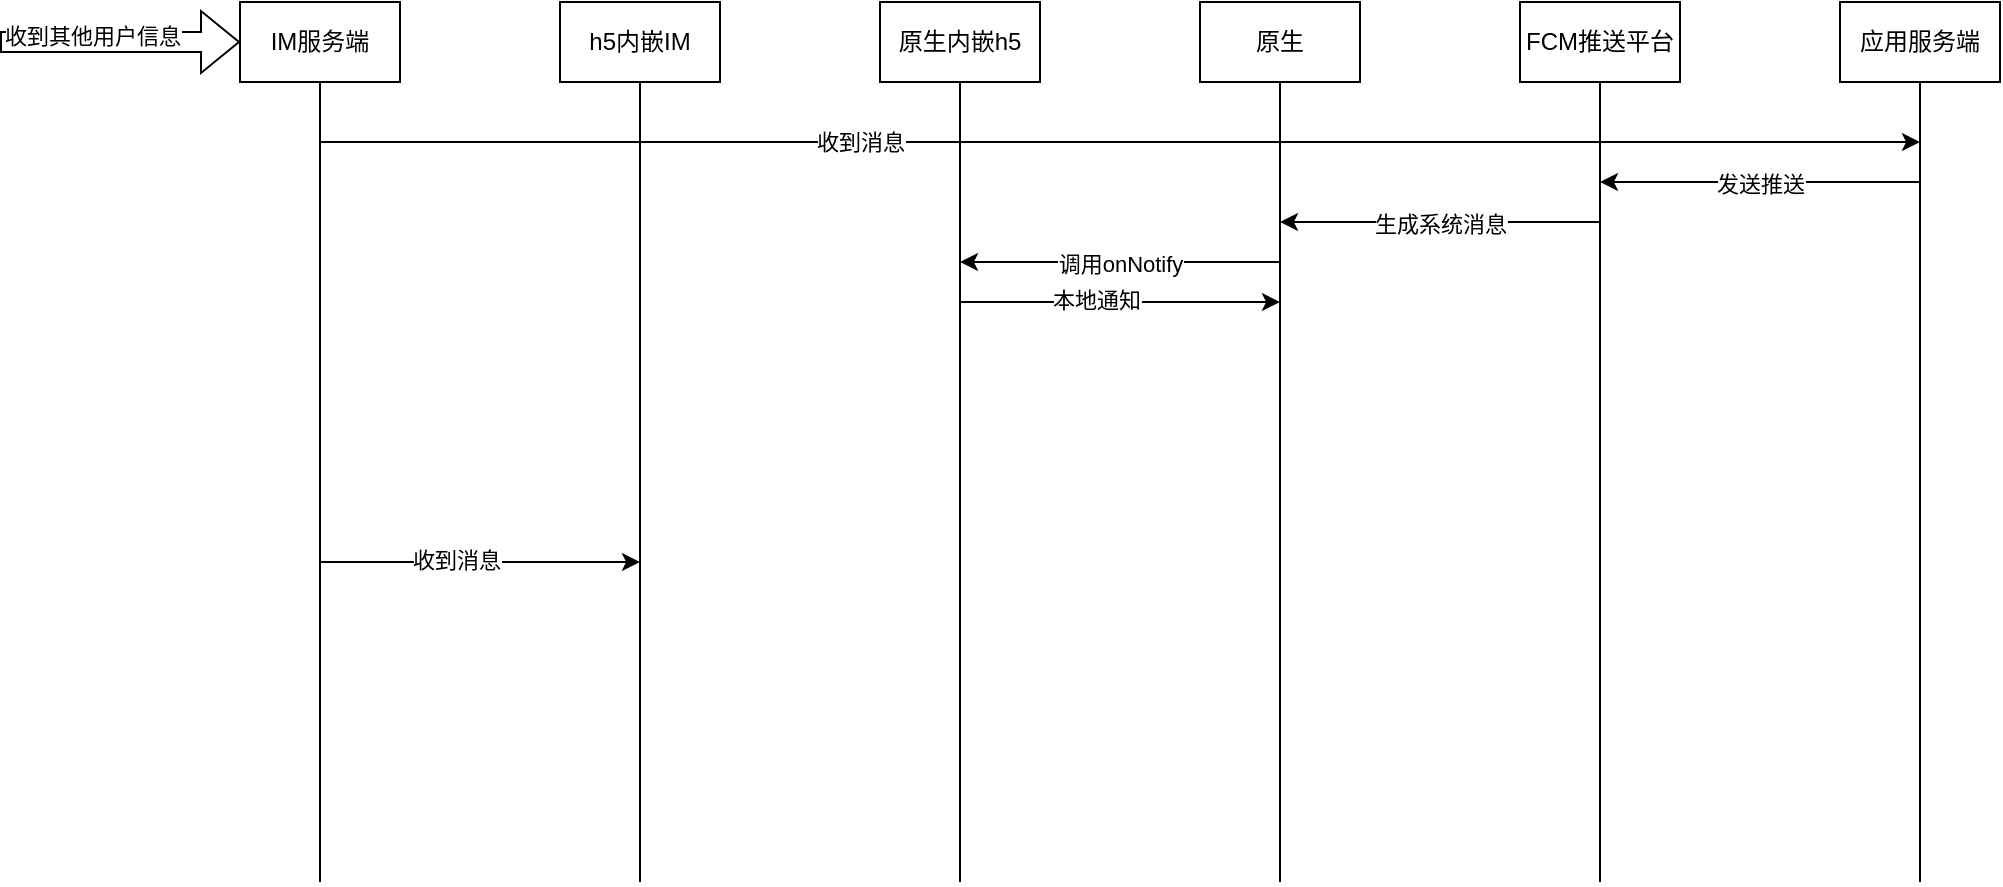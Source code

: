 <mxfile version="25.0.3">
  <diagram name="第 1 页" id="NaCbn9TEH_h5Mn4dILMo">
    <mxGraphModel dx="2099" dy="743" grid="1" gridSize="10" guides="1" tooltips="1" connect="1" arrows="1" fold="1" page="1" pageScale="1" pageWidth="827" pageHeight="1169" math="0" shadow="0">
      <root>
        <mxCell id="0" />
        <mxCell id="1" parent="0" />
        <mxCell id="oKtfZRa2K4ia3sEcUGn5-4" value="" style="group" parent="1" vertex="1" connectable="0">
          <mxGeometry x="440" y="80" width="80" height="440" as="geometry" />
        </mxCell>
        <mxCell id="oKtfZRa2K4ia3sEcUGn5-1" value="原生" style="rounded=0;whiteSpace=wrap;html=1;" parent="oKtfZRa2K4ia3sEcUGn5-4" vertex="1">
          <mxGeometry width="80" height="40" as="geometry" />
        </mxCell>
        <mxCell id="oKtfZRa2K4ia3sEcUGn5-3" value="" style="endArrow=none;html=1;rounded=0;entryX=0.5;entryY=1;entryDx=0;entryDy=0;" parent="oKtfZRa2K4ia3sEcUGn5-4" target="oKtfZRa2K4ia3sEcUGn5-1" edge="1">
          <mxGeometry width="50" height="50" relative="1" as="geometry">
            <mxPoint x="40" y="440" as="sourcePoint" />
            <mxPoint x="320" y="190" as="targetPoint" />
          </mxGeometry>
        </mxCell>
        <mxCell id="oKtfZRa2K4ia3sEcUGn5-5" value="" style="group" parent="1" vertex="1" connectable="0">
          <mxGeometry x="280" y="80" width="80" height="440" as="geometry" />
        </mxCell>
        <mxCell id="oKtfZRa2K4ia3sEcUGn5-6" value="原生内嵌h5" style="rounded=0;whiteSpace=wrap;html=1;" parent="oKtfZRa2K4ia3sEcUGn5-5" vertex="1">
          <mxGeometry width="80" height="40" as="geometry" />
        </mxCell>
        <mxCell id="oKtfZRa2K4ia3sEcUGn5-7" value="" style="endArrow=none;html=1;rounded=0;entryX=0.5;entryY=1;entryDx=0;entryDy=0;" parent="oKtfZRa2K4ia3sEcUGn5-5" target="oKtfZRa2K4ia3sEcUGn5-6" edge="1">
          <mxGeometry width="50" height="50" relative="1" as="geometry">
            <mxPoint x="40" y="440" as="sourcePoint" />
            <mxPoint x="320" y="190" as="targetPoint" />
          </mxGeometry>
        </mxCell>
        <mxCell id="pdDL_CSuWHw4D4F-IhAH-1" value="" style="endArrow=classic;html=1;rounded=0;" edge="1" parent="oKtfZRa2K4ia3sEcUGn5-5">
          <mxGeometry width="50" height="50" relative="1" as="geometry">
            <mxPoint x="200" y="130" as="sourcePoint" />
            <mxPoint x="40" y="130" as="targetPoint" />
          </mxGeometry>
        </mxCell>
        <mxCell id="pdDL_CSuWHw4D4F-IhAH-2" value="调用onNotify" style="edgeLabel;html=1;align=center;verticalAlign=middle;resizable=0;points=[];" vertex="1" connectable="0" parent="pdDL_CSuWHw4D4F-IhAH-1">
          <mxGeometry x="-0.15" y="1" relative="1" as="geometry">
            <mxPoint x="-12" as="offset" />
          </mxGeometry>
        </mxCell>
        <mxCell id="oKtfZRa2K4ia3sEcUGn5-8" value="" style="group" parent="1" vertex="1" connectable="0">
          <mxGeometry x="120" y="80" width="80" height="440" as="geometry" />
        </mxCell>
        <mxCell id="oKtfZRa2K4ia3sEcUGn5-9" value="h5内嵌IM" style="rounded=0;whiteSpace=wrap;html=1;" parent="oKtfZRa2K4ia3sEcUGn5-8" vertex="1">
          <mxGeometry width="80" height="40" as="geometry" />
        </mxCell>
        <mxCell id="oKtfZRa2K4ia3sEcUGn5-10" value="" style="endArrow=none;html=1;rounded=0;entryX=0.5;entryY=1;entryDx=0;entryDy=0;" parent="oKtfZRa2K4ia3sEcUGn5-8" target="oKtfZRa2K4ia3sEcUGn5-9" edge="1">
          <mxGeometry width="50" height="50" relative="1" as="geometry">
            <mxPoint x="40" y="440" as="sourcePoint" />
            <mxPoint x="320" y="190" as="targetPoint" />
          </mxGeometry>
        </mxCell>
        <mxCell id="oKtfZRa2K4ia3sEcUGn5-12" value="" style="group" parent="1" vertex="1" connectable="0">
          <mxGeometry x="600" y="80" width="80" height="440" as="geometry" />
        </mxCell>
        <mxCell id="oKtfZRa2K4ia3sEcUGn5-13" value="FCM推送平台" style="rounded=0;whiteSpace=wrap;html=1;" parent="oKtfZRa2K4ia3sEcUGn5-12" vertex="1">
          <mxGeometry width="80" height="40" as="geometry" />
        </mxCell>
        <mxCell id="oKtfZRa2K4ia3sEcUGn5-14" value="" style="endArrow=none;html=1;rounded=0;entryX=0.5;entryY=1;entryDx=0;entryDy=0;" parent="oKtfZRa2K4ia3sEcUGn5-12" target="oKtfZRa2K4ia3sEcUGn5-13" edge="1">
          <mxGeometry width="50" height="50" relative="1" as="geometry">
            <mxPoint x="40" y="440" as="sourcePoint" />
            <mxPoint x="320" y="190" as="targetPoint" />
          </mxGeometry>
        </mxCell>
        <mxCell id="oKtfZRa2K4ia3sEcUGn5-15" value="" style="group" parent="1" vertex="1" connectable="0">
          <mxGeometry x="760" y="80" width="80" height="440" as="geometry" />
        </mxCell>
        <mxCell id="oKtfZRa2K4ia3sEcUGn5-16" value="应用服务端" style="rounded=0;whiteSpace=wrap;html=1;" parent="oKtfZRa2K4ia3sEcUGn5-15" vertex="1">
          <mxGeometry width="80" height="40" as="geometry" />
        </mxCell>
        <mxCell id="oKtfZRa2K4ia3sEcUGn5-17" value="" style="endArrow=none;html=1;rounded=0;entryX=0.5;entryY=1;entryDx=0;entryDy=0;" parent="oKtfZRa2K4ia3sEcUGn5-15" target="oKtfZRa2K4ia3sEcUGn5-16" edge="1">
          <mxGeometry width="50" height="50" relative="1" as="geometry">
            <mxPoint x="40" y="440" as="sourcePoint" />
            <mxPoint x="320" y="190" as="targetPoint" />
          </mxGeometry>
        </mxCell>
        <mxCell id="oKtfZRa2K4ia3sEcUGn5-18" value="" style="group" parent="1" vertex="1" connectable="0">
          <mxGeometry x="-40" y="80" width="80" height="440" as="geometry" />
        </mxCell>
        <mxCell id="oKtfZRa2K4ia3sEcUGn5-19" value="IM服务端" style="rounded=0;whiteSpace=wrap;html=1;" parent="oKtfZRa2K4ia3sEcUGn5-18" vertex="1">
          <mxGeometry width="80" height="40" as="geometry" />
        </mxCell>
        <mxCell id="oKtfZRa2K4ia3sEcUGn5-20" value="" style="endArrow=none;html=1;rounded=0;entryX=0.5;entryY=1;entryDx=0;entryDy=0;" parent="oKtfZRa2K4ia3sEcUGn5-18" target="oKtfZRa2K4ia3sEcUGn5-19" edge="1">
          <mxGeometry width="50" height="50" relative="1" as="geometry">
            <mxPoint x="40" y="440" as="sourcePoint" />
            <mxPoint x="320" y="190" as="targetPoint" />
          </mxGeometry>
        </mxCell>
        <mxCell id="oKtfZRa2K4ia3sEcUGn5-21" value="" style="shape=flexArrow;endArrow=classic;html=1;rounded=0;" parent="1" edge="1">
          <mxGeometry width="50" height="50" relative="1" as="geometry">
            <mxPoint x="-160" y="100" as="sourcePoint" />
            <mxPoint x="-40" y="100" as="targetPoint" />
          </mxGeometry>
        </mxCell>
        <mxCell id="oKtfZRa2K4ia3sEcUGn5-22" value="收到其他用户信息" style="edgeLabel;html=1;align=center;verticalAlign=middle;resizable=0;points=[];" parent="oKtfZRa2K4ia3sEcUGn5-21" vertex="1" connectable="0">
          <mxGeometry x="-0.233" y="3" relative="1" as="geometry">
            <mxPoint as="offset" />
          </mxGeometry>
        </mxCell>
        <mxCell id="oKtfZRa2K4ia3sEcUGn5-23" value="" style="endArrow=classic;html=1;rounded=0;" parent="1" edge="1">
          <mxGeometry width="50" height="50" relative="1" as="geometry">
            <mxPoint y="360" as="sourcePoint" />
            <mxPoint x="160" y="360" as="targetPoint" />
          </mxGeometry>
        </mxCell>
        <mxCell id="oKtfZRa2K4ia3sEcUGn5-24" value="收到消息" style="edgeLabel;html=1;align=center;verticalAlign=middle;resizable=0;points=[];" parent="oKtfZRa2K4ia3sEcUGn5-23" vertex="1" connectable="0">
          <mxGeometry x="-0.15" y="1" relative="1" as="geometry">
            <mxPoint as="offset" />
          </mxGeometry>
        </mxCell>
        <mxCell id="oKtfZRa2K4ia3sEcUGn5-31" value="" style="endArrow=classic;html=1;rounded=0;" parent="1" edge="1">
          <mxGeometry width="50" height="50" relative="1" as="geometry">
            <mxPoint y="150" as="sourcePoint" />
            <mxPoint x="800" y="150" as="targetPoint" />
          </mxGeometry>
        </mxCell>
        <mxCell id="oKtfZRa2K4ia3sEcUGn5-32" value="收到消息" style="edgeLabel;html=1;align=center;verticalAlign=middle;resizable=0;points=[];" parent="oKtfZRa2K4ia3sEcUGn5-31" vertex="1" connectable="0">
          <mxGeometry x="-0.15" y="1" relative="1" as="geometry">
            <mxPoint x="-70" y="1" as="offset" />
          </mxGeometry>
        </mxCell>
        <mxCell id="oKtfZRa2K4ia3sEcUGn5-35" value="" style="endArrow=classic;html=1;rounded=0;" parent="1" edge="1">
          <mxGeometry width="50" height="50" relative="1" as="geometry">
            <mxPoint x="800" y="170" as="sourcePoint" />
            <mxPoint x="640" y="170" as="targetPoint" />
          </mxGeometry>
        </mxCell>
        <mxCell id="oKtfZRa2K4ia3sEcUGn5-36" value="发送推送" style="edgeLabel;html=1;align=center;verticalAlign=middle;resizable=0;points=[];" parent="oKtfZRa2K4ia3sEcUGn5-35" vertex="1" connectable="0">
          <mxGeometry x="-0.15" y="1" relative="1" as="geometry">
            <mxPoint x="-12" as="offset" />
          </mxGeometry>
        </mxCell>
        <mxCell id="oKtfZRa2K4ia3sEcUGn5-37" value="" style="endArrow=classic;html=1;rounded=0;" parent="1" edge="1">
          <mxGeometry width="50" height="50" relative="1" as="geometry">
            <mxPoint x="640" y="190" as="sourcePoint" />
            <mxPoint x="480" y="190" as="targetPoint" />
          </mxGeometry>
        </mxCell>
        <mxCell id="oKtfZRa2K4ia3sEcUGn5-38" value="生成系统消息" style="edgeLabel;html=1;align=center;verticalAlign=middle;resizable=0;points=[];" parent="oKtfZRa2K4ia3sEcUGn5-37" vertex="1" connectable="0">
          <mxGeometry x="-0.15" y="1" relative="1" as="geometry">
            <mxPoint x="-12" as="offset" />
          </mxGeometry>
        </mxCell>
        <mxCell id="pdDL_CSuWHw4D4F-IhAH-3" value="" style="endArrow=classic;html=1;rounded=0;" edge="1" parent="1">
          <mxGeometry width="50" height="50" relative="1" as="geometry">
            <mxPoint x="320" y="230" as="sourcePoint" />
            <mxPoint x="480" y="230" as="targetPoint" />
          </mxGeometry>
        </mxCell>
        <mxCell id="pdDL_CSuWHw4D4F-IhAH-4" value="本地通知" style="edgeLabel;html=1;align=center;verticalAlign=middle;resizable=0;points=[];" vertex="1" connectable="0" parent="pdDL_CSuWHw4D4F-IhAH-3">
          <mxGeometry x="-0.15" y="1" relative="1" as="geometry">
            <mxPoint as="offset" />
          </mxGeometry>
        </mxCell>
      </root>
    </mxGraphModel>
  </diagram>
</mxfile>
